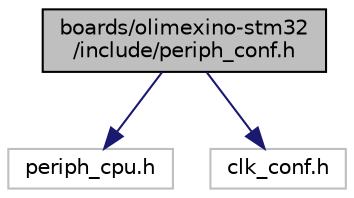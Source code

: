 digraph "boards/olimexino-stm32/include/periph_conf.h"
{
 // LATEX_PDF_SIZE
  edge [fontname="Helvetica",fontsize="10",labelfontname="Helvetica",labelfontsize="10"];
  node [fontname="Helvetica",fontsize="10",shape=record];
  Node1 [label="boards/olimexino-stm32\l/include/periph_conf.h",height=0.2,width=0.4,color="black", fillcolor="grey75", style="filled", fontcolor="black",tooltip="Peripheral MCU configuration for the OLIMEXINO STM32 board."];
  Node1 -> Node2 [color="midnightblue",fontsize="10",style="solid",fontname="Helvetica"];
  Node2 [label="periph_cpu.h",height=0.2,width=0.4,color="grey75", fillcolor="white", style="filled",tooltip=" "];
  Node1 -> Node3 [color="midnightblue",fontsize="10",style="solid",fontname="Helvetica"];
  Node3 [label="clk_conf.h",height=0.2,width=0.4,color="grey75", fillcolor="white", style="filled",tooltip=" "];
}
